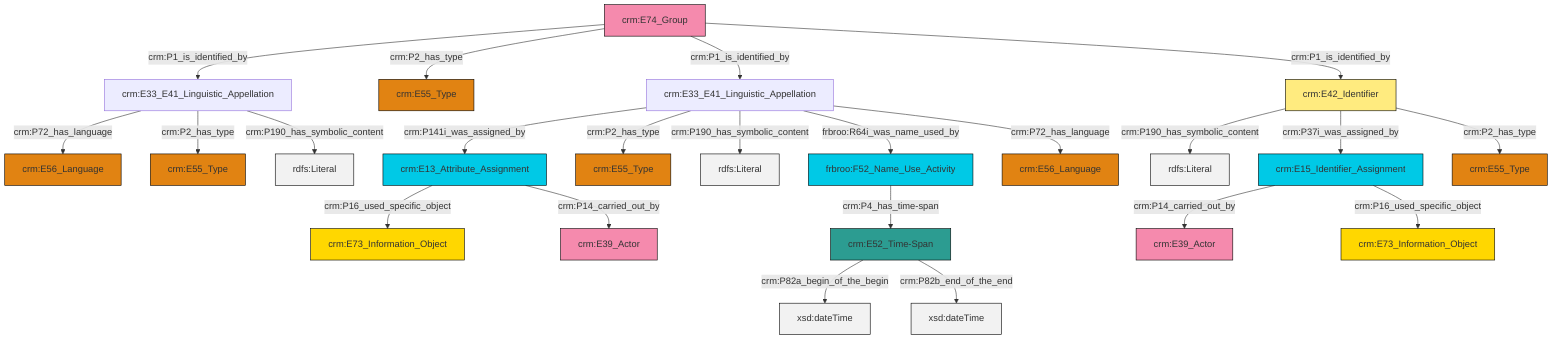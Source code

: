 graph TD
classDef Literal fill:#f2f2f2,stroke:#000000;
classDef CRM_Entity fill:#FFFFFF,stroke:#000000;
classDef Temporal_Entity fill:#00C9E6, stroke:#000000;
classDef Type fill:#E18312, stroke:#000000;
classDef Time-Span fill:#2C9C91, stroke:#000000;
classDef Appellation fill:#FFEB7F, stroke:#000000;
classDef Place fill:#008836, stroke:#000000;
classDef Persistent_Item fill:#B266B2, stroke:#000000;
classDef Conceptual_Object fill:#FFD700, stroke:#000000;
classDef Physical_Thing fill:#D2B48C, stroke:#000000;
classDef Actor fill:#f58aad, stroke:#000000;
classDef PC_Classes fill:#4ce600, stroke:#000000;
classDef Multi fill:#cccccc,stroke:#000000;

2["crm:E33_E41_Linguistic_Appellation"]:::Default -->|crm:P141i_was_assigned_by| 6["crm:E13_Attribute_Assignment"]:::Temporal_Entity
6["crm:E13_Attribute_Assignment"]:::Temporal_Entity -->|crm:P16_used_specific_object| 7["crm:E73_Information_Object"]:::Conceptual_Object
2["crm:E33_E41_Linguistic_Appellation"]:::Default -->|crm:P2_has_type| 0["crm:E55_Type"]:::Type
12["crm:E42_Identifier"]:::Appellation -->|crm:P190_has_symbolic_content| 13[rdfs:Literal]:::Literal
2["crm:E33_E41_Linguistic_Appellation"]:::Default -->|crm:P190_has_symbolic_content| 20[rdfs:Literal]:::Literal
2["crm:E33_E41_Linguistic_Appellation"]:::Default -->|frbroo:R64i_was_name_used_by| 22["frbroo:F52_Name_Use_Activity"]:::Temporal_Entity
22["frbroo:F52_Name_Use_Activity"]:::Temporal_Entity -->|crm:P4_has_time-span| 23["crm:E52_Time-Span"]:::Time-Span
16["crm:E15_Identifier_Assignment"]:::Temporal_Entity -->|crm:P14_carried_out_by| 14["crm:E39_Actor"]:::Actor
23["crm:E52_Time-Span"]:::Time-Span -->|crm:P82a_begin_of_the_begin| 26[xsd:dateTime]:::Literal
24["crm:E33_E41_Linguistic_Appellation"]:::Default -->|crm:P72_has_language| 27["crm:E56_Language"]:::Type
8["crm:E74_Group"]:::Actor -->|crm:P1_is_identified_by| 24["crm:E33_E41_Linguistic_Appellation"]:::Default
8["crm:E74_Group"]:::Actor -->|crm:P2_has_type| 28["crm:E55_Type"]:::Type
24["crm:E33_E41_Linguistic_Appellation"]:::Default -->|crm:P2_has_type| 29["crm:E55_Type"]:::Type
12["crm:E42_Identifier"]:::Appellation -->|crm:P37i_was_assigned_by| 16["crm:E15_Identifier_Assignment"]:::Temporal_Entity
8["crm:E74_Group"]:::Actor -->|crm:P1_is_identified_by| 2["crm:E33_E41_Linguistic_Appellation"]:::Default
16["crm:E15_Identifier_Assignment"]:::Temporal_Entity -->|crm:P16_used_specific_object| 30["crm:E73_Information_Object"]:::Conceptual_Object
2["crm:E33_E41_Linguistic_Appellation"]:::Default -->|crm:P72_has_language| 10["crm:E56_Language"]:::Type
23["crm:E52_Time-Span"]:::Time-Span -->|crm:P82b_end_of_the_end| 33[xsd:dateTime]:::Literal
24["crm:E33_E41_Linguistic_Appellation"]:::Default -->|crm:P190_has_symbolic_content| 37[rdfs:Literal]:::Literal
8["crm:E74_Group"]:::Actor -->|crm:P1_is_identified_by| 12["crm:E42_Identifier"]:::Appellation
6["crm:E13_Attribute_Assignment"]:::Temporal_Entity -->|crm:P14_carried_out_by| 18["crm:E39_Actor"]:::Actor
12["crm:E42_Identifier"]:::Appellation -->|crm:P2_has_type| 4["crm:E55_Type"]:::Type